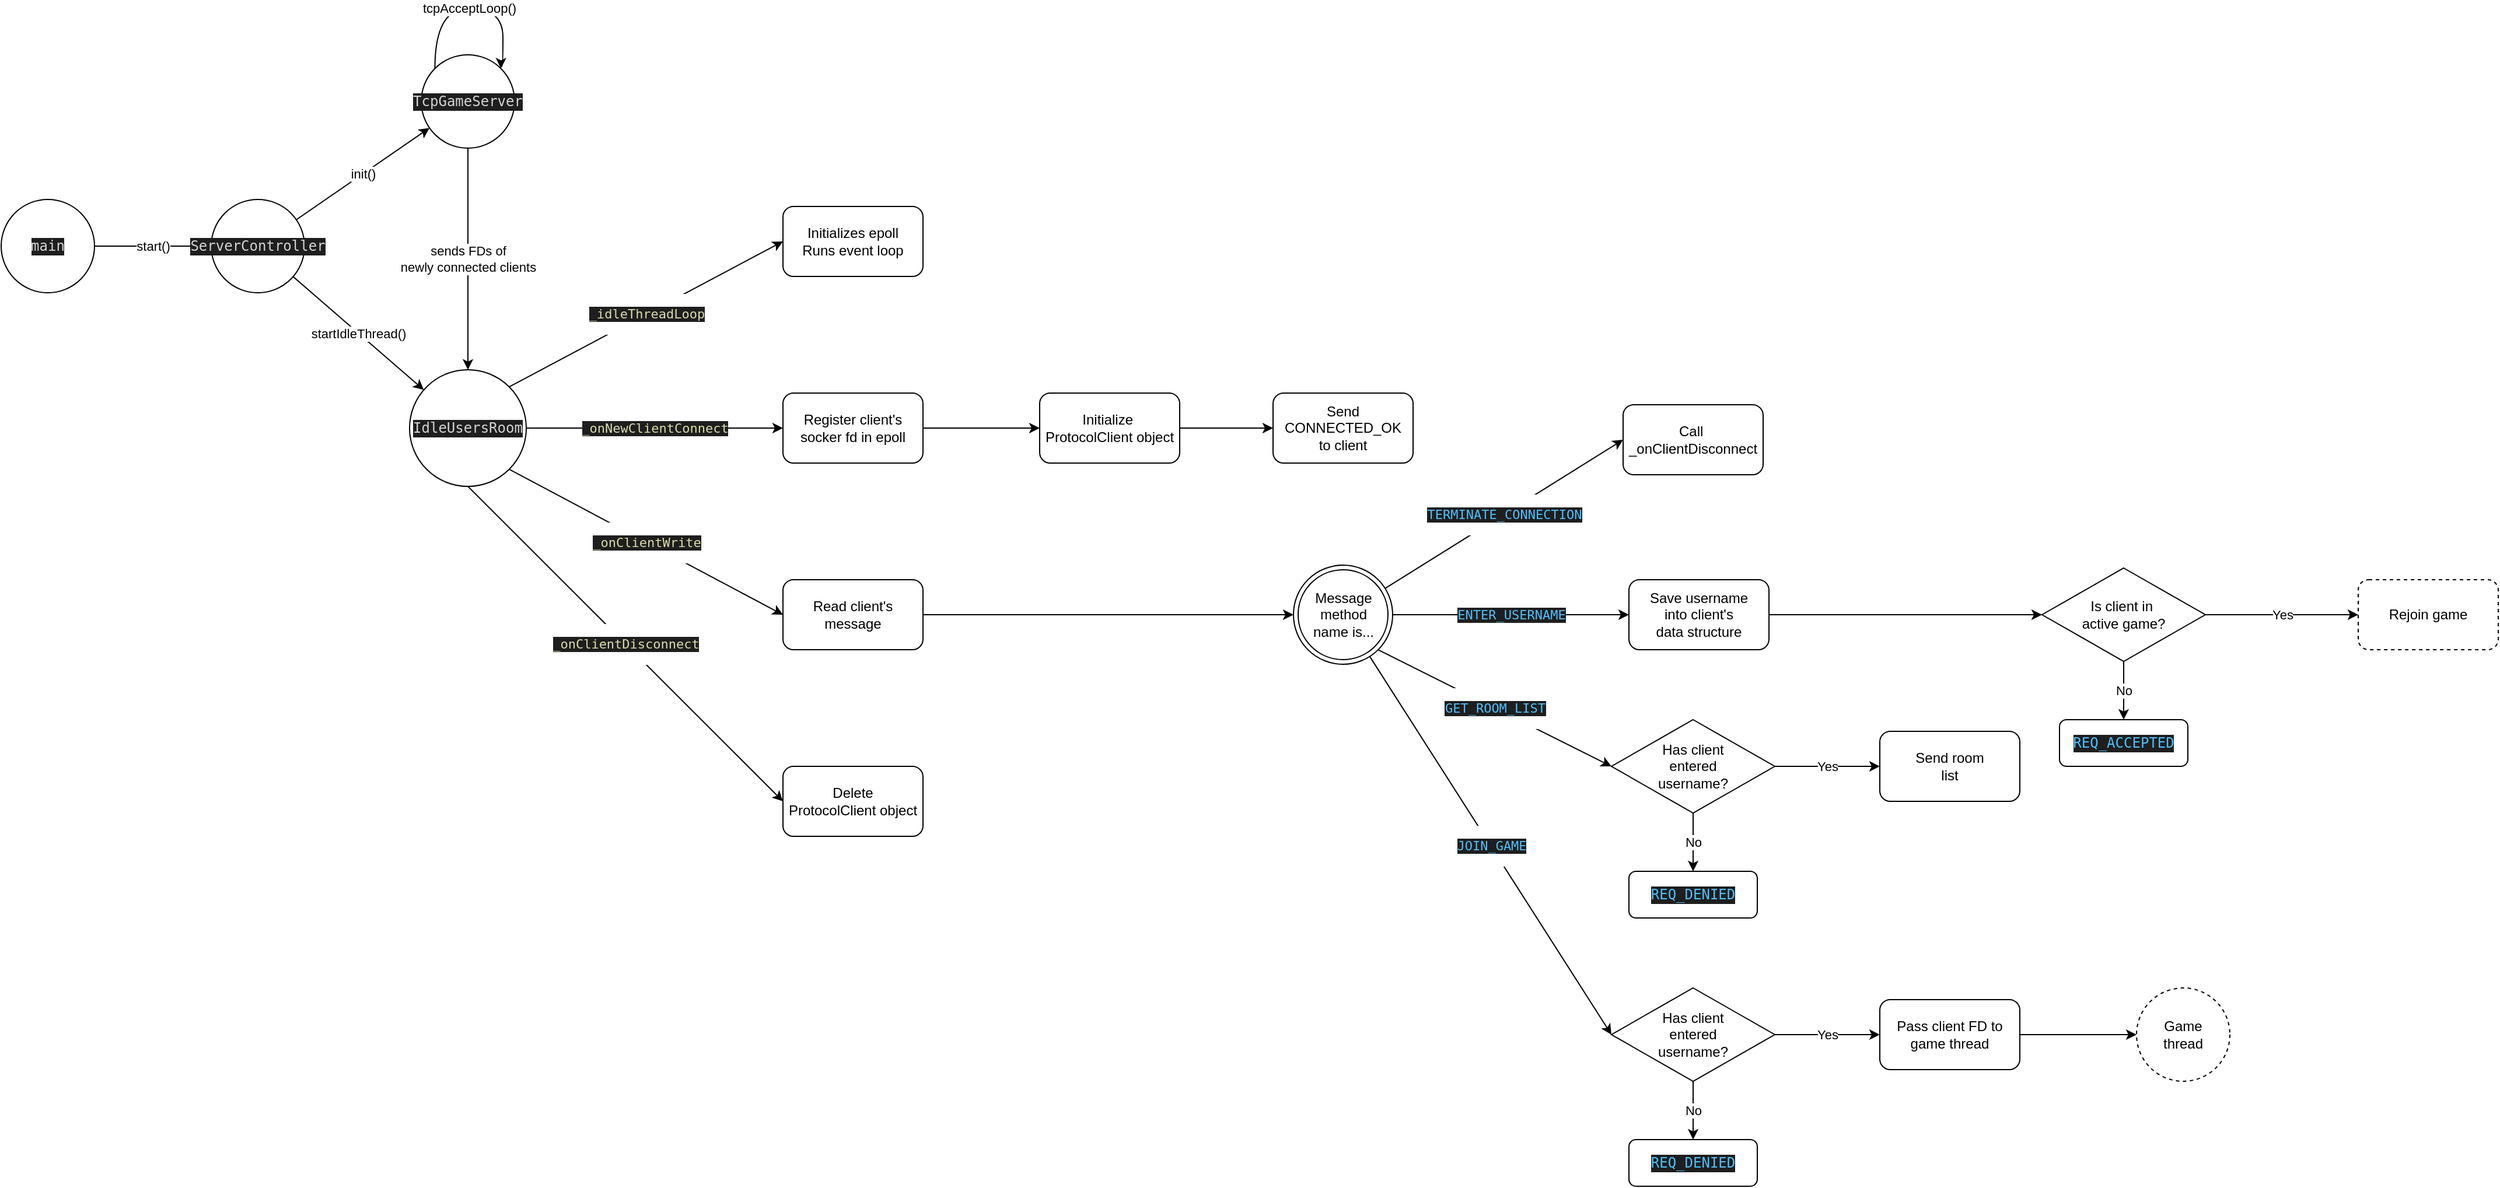<mxfile version="22.1.2" type="device" pages="2">
  <diagram name="Stránka-1" id="AX3X97nkJAmhzNTTR66E">
    <mxGraphModel dx="1421" dy="855" grid="1" gridSize="10" guides="1" tooltips="1" connect="1" arrows="1" fold="1" page="1" pageScale="1" pageWidth="1169" pageHeight="827" math="0" shadow="0">
      <root>
        <mxCell id="0" />
        <mxCell id="1" parent="0" />
        <mxCell id="cRxK8toMLHe_qEw1AbKh-6" value="start()" style="edgeStyle=orthogonalEdgeStyle;rounded=0;orthogonalLoop=1;jettySize=auto;html=1;" parent="1" source="cRxK8toMLHe_qEw1AbKh-2" target="cRxK8toMLHe_qEw1AbKh-5" edge="1">
          <mxGeometry relative="1" as="geometry" />
        </mxCell>
        <mxCell id="cRxK8toMLHe_qEw1AbKh-2" value="&lt;div style=&quot;background-color:#1e1e1e;color:#d4d4d4&quot;&gt;&lt;pre style=&quot;font-family:&#39;JetBrains Mono&#39;,monospace;font-size:9,8pt;&quot;&gt;main&lt;/pre&gt;&lt;/div&gt;" style="ellipse;whiteSpace=wrap;html=1;aspect=fixed;" parent="1" vertex="1">
          <mxGeometry x="30" y="204" width="80" height="80" as="geometry" />
        </mxCell>
        <mxCell id="cRxK8toMLHe_qEw1AbKh-9" value="startIdleThread()" style="rounded=0;orthogonalLoop=1;jettySize=auto;html=1;" parent="1" source="cRxK8toMLHe_qEw1AbKh-5" target="cRxK8toMLHe_qEw1AbKh-8" edge="1">
          <mxGeometry relative="1" as="geometry" />
        </mxCell>
        <mxCell id="cRxK8toMLHe_qEw1AbKh-11" value="init()" style="rounded=0;orthogonalLoop=1;jettySize=auto;html=1;" parent="1" source="cRxK8toMLHe_qEw1AbKh-5" target="cRxK8toMLHe_qEw1AbKh-10" edge="1">
          <mxGeometry relative="1" as="geometry" />
        </mxCell>
        <mxCell id="cRxK8toMLHe_qEw1AbKh-5" value="&lt;div style=&quot;background-color:#1e1e1e;color:#d4d4d4&quot;&gt;&lt;pre style=&quot;font-family:&#39;JetBrains Mono&#39;,monospace;font-size:9,8pt;&quot;&gt;ServerController&lt;/pre&gt;&lt;/div&gt;" style="ellipse;whiteSpace=wrap;html=1;aspect=fixed;" parent="1" vertex="1">
          <mxGeometry x="210" y="204" width="80" height="80" as="geometry" />
        </mxCell>
        <mxCell id="cRxK8toMLHe_qEw1AbKh-20" value="&lt;div style=&quot;background-color:#1e1e1e;color:#d4d4d4&quot;&gt;&lt;pre style=&quot;font-family:&#39;JetBrains Mono&#39;,monospace;font-size:9,8pt;&quot;&gt;&lt;span style=&quot;color:#dcdcaa;&quot;&gt;_idleThreadLoop&lt;/span&gt;&lt;/pre&gt;&lt;/div&gt;" style="rounded=0;orthogonalLoop=1;jettySize=auto;html=1;exitX=1;exitY=0;exitDx=0;exitDy=0;entryX=0;entryY=0.5;entryDx=0;entryDy=0;" parent="1" source="cRxK8toMLHe_qEw1AbKh-8" target="cRxK8toMLHe_qEw1AbKh-22" edge="1">
          <mxGeometry relative="1" as="geometry">
            <mxPoint x="600" y="240" as="targetPoint" />
          </mxGeometry>
        </mxCell>
        <mxCell id="cRxK8toMLHe_qEw1AbKh-23" value="&lt;div style=&quot;background-color:#1e1e1e;color:#d4d4d4&quot;&gt;&lt;pre style=&quot;font-family:&#39;JetBrains Mono&#39;,monospace;font-size:9,8pt;&quot;&gt;&lt;span style=&quot;color:#dcdcaa;&quot;&gt;_onNewClientConnect&lt;/span&gt;&lt;/pre&gt;&lt;/div&gt;" style="edgeStyle=orthogonalEdgeStyle;rounded=0;orthogonalLoop=1;jettySize=auto;html=1;entryX=0;entryY=0.5;entryDx=0;entryDy=0;" parent="1" source="cRxK8toMLHe_qEw1AbKh-8" target="cRxK8toMLHe_qEw1AbKh-27" edge="1">
          <mxGeometry relative="1" as="geometry">
            <mxPoint x="680" y="400" as="targetPoint" />
          </mxGeometry>
        </mxCell>
        <mxCell id="cRxK8toMLHe_qEw1AbKh-29" value="&lt;div style=&quot;background-color:#1e1e1e;color:#d4d4d4&quot;&gt;&lt;pre style=&quot;font-family:&#39;JetBrains Mono&#39;,monospace;font-size:9,8pt;&quot;&gt;&lt;span style=&quot;color:#dbdbaa;&quot;&gt;_onClientWrite&lt;/span&gt;&lt;/pre&gt;&lt;/div&gt;" style="rounded=0;orthogonalLoop=1;jettySize=auto;html=1;exitX=1;exitY=1;exitDx=0;exitDy=0;entryX=0;entryY=0.5;entryDx=0;entryDy=0;" parent="1" source="cRxK8toMLHe_qEw1AbKh-8" target="cRxK8toMLHe_qEw1AbKh-32" edge="1">
          <mxGeometry relative="1" as="geometry">
            <mxPoint x="630" y="530" as="targetPoint" />
          </mxGeometry>
        </mxCell>
        <mxCell id="cRxK8toMLHe_qEw1AbKh-8" value="&lt;div style=&quot;background-color:#1e1e1e;color:#d4d4d4&quot;&gt;&lt;pre style=&quot;font-family:&#39;JetBrains Mono&#39;,monospace;font-size:9,8pt;&quot;&gt;IdleUsersRoom&lt;/pre&gt;&lt;/div&gt;" style="ellipse;whiteSpace=wrap;html=1;aspect=fixed;" parent="1" vertex="1">
          <mxGeometry x="380" y="350" width="100" height="100" as="geometry" />
        </mxCell>
        <mxCell id="cRxK8toMLHe_qEw1AbKh-12" value="sends FDs of &lt;br&gt;newly connected clients" style="edgeStyle=orthogonalEdgeStyle;rounded=0;orthogonalLoop=1;jettySize=auto;html=1;" parent="1" source="cRxK8toMLHe_qEw1AbKh-10" target="cRxK8toMLHe_qEw1AbKh-8" edge="1">
          <mxGeometry relative="1" as="geometry" />
        </mxCell>
        <mxCell id="cRxK8toMLHe_qEw1AbKh-10" value="&lt;div style=&quot;background-color:#1e1e1e;color:#d4d4d4&quot;&gt;&lt;pre style=&quot;font-family:&#39;JetBrains Mono&#39;,monospace;font-size:9,8pt;&quot;&gt;TcpGameServer&lt;/pre&gt;&lt;/div&gt;" style="ellipse;whiteSpace=wrap;html=1;aspect=fixed;" parent="1" vertex="1">
          <mxGeometry x="390" y="80" width="80" height="80" as="geometry" />
        </mxCell>
        <mxCell id="cRxK8toMLHe_qEw1AbKh-18" value="tcpAcceptLoop()" style="orthogonalLoop=1;jettySize=auto;html=1;exitX=0;exitY=0;exitDx=0;exitDy=0;entryX=1;entryY=0;entryDx=0;entryDy=0;edgeStyle=orthogonalEdgeStyle;curved=1;" parent="1" source="cRxK8toMLHe_qEw1AbKh-10" target="cRxK8toMLHe_qEw1AbKh-10" edge="1">
          <mxGeometry relative="1" as="geometry">
            <Array as="points">
              <mxPoint x="402" y="40" />
              <mxPoint x="460" y="40" />
              <mxPoint x="460" y="90" />
              <mxPoint x="458" y="90" />
            </Array>
          </mxGeometry>
        </mxCell>
        <mxCell id="cRxK8toMLHe_qEw1AbKh-22" value="Initializes epoll&lt;br&gt;Runs event loop" style="rounded=1;whiteSpace=wrap;html=1;container=1;" parent="1" vertex="1">
          <mxGeometry x="700" y="210" width="120" height="60" as="geometry" />
        </mxCell>
        <mxCell id="cRxK8toMLHe_qEw1AbKh-36" value="" style="edgeStyle=orthogonalEdgeStyle;rounded=0;orthogonalLoop=1;jettySize=auto;html=1;" parent="1" source="cRxK8toMLHe_qEw1AbKh-26" target="cRxK8toMLHe_qEw1AbKh-35" edge="1">
          <mxGeometry relative="1" as="geometry" />
        </mxCell>
        <mxCell id="cRxK8toMLHe_qEw1AbKh-26" value="Initialize&amp;nbsp;&lt;br&gt;ProtocolClient object" style="rounded=1;whiteSpace=wrap;html=1;" parent="1" vertex="1">
          <mxGeometry x="920" y="370" width="120" height="60" as="geometry" />
        </mxCell>
        <mxCell id="cRxK8toMLHe_qEw1AbKh-28" style="edgeStyle=orthogonalEdgeStyle;rounded=0;orthogonalLoop=1;jettySize=auto;html=1;entryX=0;entryY=0.5;entryDx=0;entryDy=0;" parent="1" source="cRxK8toMLHe_qEw1AbKh-27" target="cRxK8toMLHe_qEw1AbKh-26" edge="1">
          <mxGeometry relative="1" as="geometry" />
        </mxCell>
        <mxCell id="cRxK8toMLHe_qEw1AbKh-27" value="Register client&#39;s&lt;br&gt;socker fd in epoll" style="rounded=1;whiteSpace=wrap;html=1;" parent="1" vertex="1">
          <mxGeometry x="700" y="370" width="120" height="60" as="geometry" />
        </mxCell>
        <mxCell id="cRxK8toMLHe_qEw1AbKh-33" style="edgeStyle=orthogonalEdgeStyle;rounded=0;orthogonalLoop=1;jettySize=auto;html=1;entryX=0;entryY=0.5;entryDx=0;entryDy=0;" parent="1" source="cRxK8toMLHe_qEw1AbKh-32" target="cRxK8toMLHe_qEw1AbKh-34" edge="1">
          <mxGeometry relative="1" as="geometry">
            <mxPoint x="920.0" y="560" as="targetPoint" />
          </mxGeometry>
        </mxCell>
        <mxCell id="cRxK8toMLHe_qEw1AbKh-32" value="Read client&#39;s message" style="rounded=1;whiteSpace=wrap;html=1;" parent="1" vertex="1">
          <mxGeometry x="700" y="530" width="120" height="60" as="geometry" />
        </mxCell>
        <mxCell id="cRxK8toMLHe_qEw1AbKh-41" value="&lt;div style=&quot;background-color:#1e1e1e;color:#d4d4d4&quot;&gt;&lt;pre style=&quot;font-family:&#39;JetBrains Mono&#39;,monospace;font-size:9,8pt;&quot;&gt;&lt;span style=&quot;color:#4fc1ff;&quot;&gt;TERMINATE_CONNECTION&lt;/span&gt;&lt;/pre&gt;&lt;/div&gt;" style="rounded=0;orthogonalLoop=1;jettySize=auto;html=1;entryX=0;entryY=0.5;entryDx=0;entryDy=0;" parent="1" source="cRxK8toMLHe_qEw1AbKh-34" target="cRxK8toMLHe_qEw1AbKh-42" edge="1">
          <mxGeometry relative="1" as="geometry">
            <mxPoint x="1520" y="560" as="targetPoint" />
          </mxGeometry>
        </mxCell>
        <mxCell id="cRxK8toMLHe_qEw1AbKh-43" value="&lt;div style=&quot;background-color:#1e1e1e;color:#d4d4d4&quot;&gt;&lt;pre style=&quot;font-family:&#39;JetBrains Mono&#39;,monospace;font-size:9,8pt;&quot;&gt;&lt;span style=&quot;color:#4fc1ff;&quot;&gt;ENTER_USERNAME&lt;/span&gt;&lt;/pre&gt;&lt;/div&gt;" style="edgeStyle=orthogonalEdgeStyle;rounded=0;orthogonalLoop=1;jettySize=auto;html=1;entryX=0;entryY=0.5;entryDx=0;entryDy=0;" parent="1" source="cRxK8toMLHe_qEw1AbKh-34" target="cRxK8toMLHe_qEw1AbKh-44" edge="1">
          <mxGeometry relative="1" as="geometry">
            <mxPoint x="1430" y="560" as="targetPoint" />
          </mxGeometry>
        </mxCell>
        <mxCell id="cRxK8toMLHe_qEw1AbKh-56" value="&lt;div style=&quot;background-color:#1e1e1e;color:#d4d4d4&quot;&gt;&lt;pre style=&quot;font-family:&#39;JetBrains Mono&#39;,monospace;font-size:9,8pt;&quot;&gt;&lt;span style=&quot;color:#4fc1ff;&quot;&gt;JOIN_GAME&lt;/span&gt;&lt;/pre&gt;&lt;/div&gt;" style="rounded=0;orthogonalLoop=1;jettySize=auto;html=1;entryX=0;entryY=0.5;entryDx=0;entryDy=0;" parent="1" source="cRxK8toMLHe_qEw1AbKh-34" target="cRxK8toMLHe_qEw1AbKh-59" edge="1">
          <mxGeometry relative="1" as="geometry">
            <mxPoint x="1300" y="860" as="targetPoint" />
          </mxGeometry>
        </mxCell>
        <mxCell id="cRxK8toMLHe_qEw1AbKh-34" value="Message&lt;br&gt;method&lt;br&gt;name is..." style="ellipse;shape=doubleEllipse;html=1;dashed=0;whiteSpace=wrap;aspect=fixed;" parent="1" vertex="1">
          <mxGeometry x="1137.5" y="517.5" width="85" height="85" as="geometry" />
        </mxCell>
        <mxCell id="cRxK8toMLHe_qEw1AbKh-35" value="Send CONNECTED_OK&lt;br&gt;to client" style="rounded=1;whiteSpace=wrap;html=1;" parent="1" vertex="1">
          <mxGeometry x="1120" y="370" width="120" height="60" as="geometry" />
        </mxCell>
        <mxCell id="cRxK8toMLHe_qEw1AbKh-39" value="&lt;div style=&quot;background-color:#1e1e1e;color:#d4d4d4&quot;&gt;&lt;pre style=&quot;font-family:&#39;JetBrains Mono&#39;,monospace;font-size:14,3pt;&quot;&gt;&lt;span style=&quot;color:#dcdcaa;&quot;&gt;_onClientDisconnect&lt;/span&gt;&lt;/pre&gt;&lt;/div&gt;" style="rounded=0;orthogonalLoop=1;jettySize=auto;html=1;exitX=0.5;exitY=1;exitDx=0;exitDy=0;entryX=0;entryY=0.5;entryDx=0;entryDy=0;" parent="1" source="cRxK8toMLHe_qEw1AbKh-8" target="cRxK8toMLHe_qEw1AbKh-40" edge="1">
          <mxGeometry x="-0.0" relative="1" as="geometry">
            <mxPoint x="660" y="740" as="targetPoint" />
            <mxPoint x="400" y="530" as="sourcePoint" />
            <mxPoint as="offset" />
          </mxGeometry>
        </mxCell>
        <mxCell id="cRxK8toMLHe_qEw1AbKh-40" value="Delete&lt;br&gt;ProtocolClient object" style="rounded=1;whiteSpace=wrap;html=1;" parent="1" vertex="1">
          <mxGeometry x="700" y="690" width="120" height="60" as="geometry" />
        </mxCell>
        <mxCell id="cRxK8toMLHe_qEw1AbKh-42" value="Call&amp;nbsp;&lt;br&gt;_onClientDisconnect" style="rounded=1;whiteSpace=wrap;html=1;" parent="1" vertex="1">
          <mxGeometry x="1420" y="380" width="120" height="60" as="geometry" />
        </mxCell>
        <mxCell id="ALvWdpfqkTMhX2sJv-Bu-17" style="edgeStyle=orthogonalEdgeStyle;rounded=0;orthogonalLoop=1;jettySize=auto;html=1;entryX=0;entryY=0.5;entryDx=0;entryDy=0;" parent="1" source="cRxK8toMLHe_qEw1AbKh-44" target="cRxK8toMLHe_qEw1AbKh-68" edge="1">
          <mxGeometry relative="1" as="geometry" />
        </mxCell>
        <mxCell id="cRxK8toMLHe_qEw1AbKh-44" value="Save username&lt;br&gt;into client&#39;s&lt;br&gt;data structure" style="rounded=1;whiteSpace=wrap;html=1;" parent="1" vertex="1">
          <mxGeometry x="1425" y="530" width="120" height="60" as="geometry" />
        </mxCell>
        <mxCell id="cRxK8toMLHe_qEw1AbKh-46" value="&lt;div style=&quot;background-color:#1e1e1e;color:#d4d4d4&quot;&gt;&lt;pre style=&quot;font-family:&#39;JetBrains Mono&#39;,monospace;font-size:9,8pt;&quot;&gt;&lt;span style=&quot;color:#4fc1ff;&quot;&gt;GET_ROOM_LIST&lt;/span&gt;&lt;/pre&gt;&lt;/div&gt;" style="rounded=0;orthogonalLoop=1;jettySize=auto;html=1;entryX=0;entryY=0.5;entryDx=0;entryDy=0;exitX=1;exitY=1;exitDx=0;exitDy=0;" parent="1" source="cRxK8toMLHe_qEw1AbKh-34" target="cRxK8toMLHe_qEw1AbKh-48" edge="1">
          <mxGeometry relative="1" as="geometry">
            <mxPoint x="1416.95" y="660" as="targetPoint" />
            <mxPoint x="1220.002" y="617.552" as="sourcePoint" />
          </mxGeometry>
        </mxCell>
        <mxCell id="cRxK8toMLHe_qEw1AbKh-53" value="No" style="edgeStyle=orthogonalEdgeStyle;rounded=0;orthogonalLoop=1;jettySize=auto;html=1;entryX=0.5;entryY=0;entryDx=0;entryDy=0;" parent="1" source="cRxK8toMLHe_qEw1AbKh-48" target="cRxK8toMLHe_qEw1AbKh-51" edge="1">
          <mxGeometry relative="1" as="geometry" />
        </mxCell>
        <mxCell id="cRxK8toMLHe_qEw1AbKh-54" value="Yes" style="edgeStyle=orthogonalEdgeStyle;rounded=0;orthogonalLoop=1;jettySize=auto;html=1;entryX=0;entryY=0.5;entryDx=0;entryDy=0;" parent="1" source="cRxK8toMLHe_qEw1AbKh-48" target="ALvWdpfqkTMhX2sJv-Bu-18" edge="1">
          <mxGeometry relative="1" as="geometry">
            <mxPoint x="1630" y="690" as="targetPoint" />
          </mxGeometry>
        </mxCell>
        <mxCell id="cRxK8toMLHe_qEw1AbKh-48" value="Has client&lt;br&gt;entered&lt;br&gt;username?" style="rhombus;whiteSpace=wrap;html=1;" parent="1" vertex="1">
          <mxGeometry x="1410" y="650" width="140" height="80" as="geometry" />
        </mxCell>
        <mxCell id="cRxK8toMLHe_qEw1AbKh-51" value="&lt;div style=&quot;background-color:#1e1e1e;color:#d4d4d4&quot;&gt;&lt;pre style=&quot;font-family:&#39;JetBrains Mono&#39;,monospace;font-size:9,8pt;&quot;&gt;&lt;span style=&quot;color:#4fc1ff;&quot;&gt;REQ_DENIED&lt;/span&gt;&lt;/pre&gt;&lt;/div&gt;" style="rounded=1;whiteSpace=wrap;html=1;" parent="1" vertex="1">
          <mxGeometry x="1425" y="780" width="110" height="40" as="geometry" />
        </mxCell>
        <mxCell id="cRxK8toMLHe_qEw1AbKh-57" value="No" style="edgeStyle=orthogonalEdgeStyle;rounded=0;orthogonalLoop=1;jettySize=auto;html=1;entryX=0.5;entryY=0;entryDx=0;entryDy=0;" parent="1" source="cRxK8toMLHe_qEw1AbKh-59" target="cRxK8toMLHe_qEw1AbKh-60" edge="1">
          <mxGeometry relative="1" as="geometry" />
        </mxCell>
        <mxCell id="cRxK8toMLHe_qEw1AbKh-58" value="Yes" style="edgeStyle=orthogonalEdgeStyle;rounded=0;orthogonalLoop=1;jettySize=auto;html=1;" parent="1" source="cRxK8toMLHe_qEw1AbKh-59" target="cRxK8toMLHe_qEw1AbKh-62" edge="1">
          <mxGeometry relative="1" as="geometry">
            <mxPoint x="1640" y="920" as="targetPoint" />
          </mxGeometry>
        </mxCell>
        <mxCell id="cRxK8toMLHe_qEw1AbKh-59" value="Has client&lt;br&gt;entered&lt;br&gt;username?" style="rhombus;whiteSpace=wrap;html=1;" parent="1" vertex="1">
          <mxGeometry x="1410" y="880" width="140" height="80" as="geometry" />
        </mxCell>
        <mxCell id="cRxK8toMLHe_qEw1AbKh-60" value="&lt;div style=&quot;background-color:#1e1e1e;color:#d4d4d4&quot;&gt;&lt;pre style=&quot;font-family:&#39;JetBrains Mono&#39;,monospace;font-size:9,8pt;&quot;&gt;&lt;span style=&quot;color:#4fc1ff;&quot;&gt;REQ_DENIED&lt;/span&gt;&lt;/pre&gt;&lt;/div&gt;" style="rounded=1;whiteSpace=wrap;html=1;" parent="1" vertex="1">
          <mxGeometry x="1425" y="1010" width="110" height="40" as="geometry" />
        </mxCell>
        <mxCell id="cRxK8toMLHe_qEw1AbKh-64" style="edgeStyle=orthogonalEdgeStyle;rounded=0;orthogonalLoop=1;jettySize=auto;html=1;" parent="1" source="cRxK8toMLHe_qEw1AbKh-62" target="cRxK8toMLHe_qEw1AbKh-65" edge="1">
          <mxGeometry relative="1" as="geometry">
            <mxPoint x="1860" y="920" as="targetPoint" />
          </mxGeometry>
        </mxCell>
        <mxCell id="cRxK8toMLHe_qEw1AbKh-62" value="Pass client FD to game thread" style="rounded=1;whiteSpace=wrap;html=1;" parent="1" vertex="1">
          <mxGeometry x="1640" y="890" width="120" height="60" as="geometry" />
        </mxCell>
        <mxCell id="cRxK8toMLHe_qEw1AbKh-65" value="Game&#xa;thread" style="ellipse;whiteSpace=wrap;html=1;aspect=fixed;dashed=1;" parent="1" vertex="1">
          <mxGeometry x="1860" y="880" width="80" height="80" as="geometry" />
        </mxCell>
        <mxCell id="cRxK8toMLHe_qEw1AbKh-67" value="&lt;div style=&quot;background-color:#1e1e1e;color:#d4d4d4&quot;&gt;&lt;pre style=&quot;font-family:&#39;JetBrains Mono&#39;,monospace;font-size:9,8pt;&quot;&gt;&lt;span style=&quot;color:#4fc1ff;&quot;&gt;REQ_ACCEPTED&lt;/span&gt;&lt;/pre&gt;&lt;/div&gt;" style="rounded=1;whiteSpace=wrap;html=1;" parent="1" vertex="1">
          <mxGeometry x="1794" y="650" width="110" height="40" as="geometry" />
        </mxCell>
        <mxCell id="cRxK8toMLHe_qEw1AbKh-69" value="No" style="edgeStyle=orthogonalEdgeStyle;rounded=0;orthogonalLoop=1;jettySize=auto;html=1;" parent="1" source="cRxK8toMLHe_qEw1AbKh-68" target="cRxK8toMLHe_qEw1AbKh-67" edge="1">
          <mxGeometry relative="1" as="geometry">
            <mxPoint x="1850" y="647.5" as="targetPoint" />
          </mxGeometry>
        </mxCell>
        <mxCell id="cRxK8toMLHe_qEw1AbKh-70" value="Yes" style="edgeStyle=orthogonalEdgeStyle;rounded=0;orthogonalLoop=1;jettySize=auto;html=1;exitX=1;exitY=0.5;exitDx=0;exitDy=0;" parent="1" source="cRxK8toMLHe_qEw1AbKh-68" target="cRxK8toMLHe_qEw1AbKh-71" edge="1">
          <mxGeometry relative="1" as="geometry">
            <mxPoint x="2020" y="690" as="targetPoint" />
          </mxGeometry>
        </mxCell>
        <mxCell id="cRxK8toMLHe_qEw1AbKh-68" value="Is client in&amp;nbsp;&lt;br&gt;active game?" style="rhombus;whiteSpace=wrap;html=1;" parent="1" vertex="1">
          <mxGeometry x="1779" y="520" width="140" height="80" as="geometry" />
        </mxCell>
        <mxCell id="cRxK8toMLHe_qEw1AbKh-71" value="Rejoin game" style="rounded=1;whiteSpace=wrap;html=1;dashed=1;" parent="1" vertex="1">
          <mxGeometry x="2050" y="530" width="120" height="60" as="geometry" />
        </mxCell>
        <mxCell id="ALvWdpfqkTMhX2sJv-Bu-18" value="Send room&lt;br&gt;list" style="rounded=1;whiteSpace=wrap;html=1;" parent="1" vertex="1">
          <mxGeometry x="1640" y="660" width="120" height="60" as="geometry" />
        </mxCell>
      </root>
    </mxGraphModel>
  </diagram>
  <diagram id="QOFwzaUq-HHGWRnof427" name="Stránka-2">
    <mxGraphModel dx="252" dy="855" grid="1" gridSize="10" guides="1" tooltips="1" connect="1" arrows="1" fold="1" page="1" pageScale="1" pageWidth="1169" pageHeight="827" math="0" shadow="0">
      <root>
        <mxCell id="0" />
        <mxCell id="1" parent="0" />
        <mxCell id="WLeVoxnrtzolRJxCZYOb-5" value="Yes" style="edgeStyle=orthogonalEdgeStyle;rounded=0;orthogonalLoop=1;jettySize=auto;html=1;" parent="1" source="WLeVoxnrtzolRJxCZYOb-1" target="WLeVoxnrtzolRJxCZYOb-4" edge="1">
          <mxGeometry relative="1" as="geometry" />
        </mxCell>
        <mxCell id="E9Et4S-qVWzmOFbhHCj1-3" value="No" style="rounded=0;orthogonalLoop=1;jettySize=auto;html=1;entryX=0.5;entryY=1;entryDx=0;entryDy=0;" parent="1" source="WLeVoxnrtzolRJxCZYOb-1" target="E9Et4S-qVWzmOFbhHCj1-1" edge="1">
          <mxGeometry relative="1" as="geometry" />
        </mxCell>
        <mxCell id="WLeVoxnrtzolRJxCZYOb-1" value="Does user have&lt;br&gt;username?" style="rhombus;whiteSpace=wrap;html=1;" parent="1" vertex="1">
          <mxGeometry x="1430" y="374" width="140" height="80" as="geometry" />
        </mxCell>
        <mxCell id="WLeVoxnrtzolRJxCZYOb-3" style="edgeStyle=orthogonalEdgeStyle;rounded=0;orthogonalLoop=1;jettySize=auto;html=1;entryX=0;entryY=0.5;entryDx=0;entryDy=0;" parent="1" source="WLeVoxnrtzolRJxCZYOb-2" target="WLeVoxnrtzolRJxCZYOb-1" edge="1">
          <mxGeometry relative="1" as="geometry" />
        </mxCell>
        <mxCell id="WLeVoxnrtzolRJxCZYOb-2" value="Join a game" style="rounded=0;whiteSpace=wrap;html=1;" parent="1" vertex="1">
          <mxGeometry x="1190" y="384" width="120" height="60" as="geometry" />
        </mxCell>
        <mxCell id="WLeVoxnrtzolRJxCZYOb-7" value="Yes" style="edgeStyle=orthogonalEdgeStyle;rounded=0;orthogonalLoop=1;jettySize=auto;html=1;" parent="1" source="WLeVoxnrtzolRJxCZYOb-4" target="WLeVoxnrtzolRJxCZYOb-6" edge="1">
          <mxGeometry relative="1" as="geometry" />
        </mxCell>
        <mxCell id="E9Et4S-qVWzmOFbhHCj1-2" value="No" style="edgeStyle=orthogonalEdgeStyle;rounded=0;orthogonalLoop=1;jettySize=auto;html=1;entryX=0.5;entryY=1;entryDx=0;entryDy=0;" parent="1" source="WLeVoxnrtzolRJxCZYOb-4" target="E9Et4S-qVWzmOFbhHCj1-1" edge="1">
          <mxGeometry relative="1" as="geometry" />
        </mxCell>
        <mxCell id="WLeVoxnrtzolRJxCZYOb-4" value="Is gameId&lt;br&gt;valid?" style="rhombus;whiteSpace=wrap;html=1;" parent="1" vertex="1">
          <mxGeometry x="1650" y="374" width="140" height="80" as="geometry" />
        </mxCell>
        <mxCell id="E9Et4S-qVWzmOFbhHCj1-4" value="No" style="rounded=0;orthogonalLoop=1;jettySize=auto;html=1;entryX=0.5;entryY=1;entryDx=0;entryDy=0;" parent="1" source="WLeVoxnrtzolRJxCZYOb-6" target="E9Et4S-qVWzmOFbhHCj1-1" edge="1">
          <mxGeometry relative="1" as="geometry" />
        </mxCell>
        <mxCell id="lj5s4Rzn0SGyBrZy0WQ--2" value="Yes" style="edgeStyle=orthogonalEdgeStyle;rounded=0;orthogonalLoop=1;jettySize=auto;html=1;entryX=0;entryY=0.5;entryDx=0;entryDy=0;" parent="1" source="WLeVoxnrtzolRJxCZYOb-6" target="lj5s4Rzn0SGyBrZy0WQ--7" edge="1">
          <mxGeometry relative="1" as="geometry">
            <mxPoint x="2080" y="414" as="targetPoint" />
          </mxGeometry>
        </mxCell>
        <mxCell id="WLeVoxnrtzolRJxCZYOb-6" value="Is game idle?" style="rhombus;whiteSpace=wrap;html=1;" parent="1" vertex="1">
          <mxGeometry x="1870" y="374" width="140" height="80" as="geometry" />
        </mxCell>
        <mxCell id="E9Et4S-qVWzmOFbhHCj1-1" value="&lt;div style=&quot;background-color:#1e1e1e;color:#d4d4d4&quot;&gt;&lt;pre style=&quot;font-family:&#39;JetBrains Mono&#39;,monospace;font-size:9,8pt;&quot;&gt;&lt;span style=&quot;color:#4fc1ff;&quot;&gt;REQ_DENIED&lt;/span&gt;&lt;/pre&gt;&lt;/div&gt;" style="rounded=1;whiteSpace=wrap;html=1;" parent="1" vertex="1">
          <mxGeometry x="1665" y="200" width="110" height="40" as="geometry" />
        </mxCell>
        <mxCell id="lj5s4Rzn0SGyBrZy0WQ--4" value="" style="edgeStyle=orthogonalEdgeStyle;rounded=0;orthogonalLoop=1;jettySize=auto;html=1;" parent="1" source="lj5s4Rzn0SGyBrZy0WQ--1" target="lj5s4Rzn0SGyBrZy0WQ--3" edge="1">
          <mxGeometry relative="1" as="geometry" />
        </mxCell>
        <mxCell id="lj5s4Rzn0SGyBrZy0WQ--1" value="Create a new&lt;br&gt;game thread" style="whiteSpace=wrap;html=1;" parent="1" vertex="1">
          <mxGeometry x="2500" y="224" width="120" height="60" as="geometry" />
        </mxCell>
        <mxCell id="lj5s4Rzn0SGyBrZy0WQ--6" value="" style="edgeStyle=orthogonalEdgeStyle;rounded=0;orthogonalLoop=1;jettySize=auto;html=1;entryX=0;entryY=0.5;entryDx=0;entryDy=0;" parent="1" source="lj5s4Rzn0SGyBrZy0WQ--3" target="lj5s4Rzn0SGyBrZy0WQ--17" edge="1">
          <mxGeometry relative="1" as="geometry">
            <mxPoint x="2920" y="254" as="targetPoint" />
          </mxGeometry>
        </mxCell>
        <mxCell id="lj5s4Rzn0SGyBrZy0WQ--3" value="Register output queue with idle room epoll" style="whiteSpace=wrap;html=1;" parent="1" vertex="1">
          <mxGeometry x="2700" y="224" width="120" height="60" as="geometry" />
        </mxCell>
        <mxCell id="lj5s4Rzn0SGyBrZy0WQ--11" value="" style="edgeStyle=orthogonalEdgeStyle;rounded=0;orthogonalLoop=1;jettySize=auto;html=1;" parent="1" source="lj5s4Rzn0SGyBrZy0WQ--7" target="lj5s4Rzn0SGyBrZy0WQ--10" edge="1">
          <mxGeometry relative="1" as="geometry" />
        </mxCell>
        <mxCell id="lj5s4Rzn0SGyBrZy0WQ--7" value="...." style="whiteSpace=wrap;html=1;" parent="1" vertex="1">
          <mxGeometry x="2100" y="384" width="120" height="60" as="geometry" />
        </mxCell>
        <mxCell id="lj5s4Rzn0SGyBrZy0WQ--13" value="Yes" style="edgeStyle=orthogonalEdgeStyle;rounded=0;orthogonalLoop=1;jettySize=auto;html=1;" parent="1" source="lj5s4Rzn0SGyBrZy0WQ--10" target="lj5s4Rzn0SGyBrZy0WQ--12" edge="1">
          <mxGeometry relative="1" as="geometry" />
        </mxCell>
        <mxCell id="lj5s4Rzn0SGyBrZy0WQ--15" value="No" style="edgeStyle=orthogonalEdgeStyle;rounded=0;orthogonalLoop=1;jettySize=auto;html=1;entryX=0;entryY=0.5;entryDx=0;entryDy=0;" parent="1" source="lj5s4Rzn0SGyBrZy0WQ--10" target="lj5s4Rzn0SGyBrZy0WQ--23" edge="1">
          <mxGeometry relative="1" as="geometry">
            <mxPoint x="2500" y="414" as="targetPoint" />
          </mxGeometry>
        </mxCell>
        <mxCell id="lj5s4Rzn0SGyBrZy0WQ--10" value="Are there 2 players?" style="rhombus;whiteSpace=wrap;html=1;" parent="1" vertex="1">
          <mxGeometry x="2310" y="374" width="110" height="80" as="geometry" />
        </mxCell>
        <mxCell id="lj5s4Rzn0SGyBrZy0WQ--14" style="edgeStyle=orthogonalEdgeStyle;rounded=0;orthogonalLoop=1;jettySize=auto;html=1;entryX=0;entryY=0.5;entryDx=0;entryDy=0;" parent="1" source="lj5s4Rzn0SGyBrZy0WQ--12" target="lj5s4Rzn0SGyBrZy0WQ--1" edge="1">
          <mxGeometry relative="1" as="geometry" />
        </mxCell>
        <mxCell id="lj5s4Rzn0SGyBrZy0WQ--12" value="Change GameRoom state to Running" style="whiteSpace=wrap;html=1;" parent="1" vertex="1">
          <mxGeometry x="2305" y="224" width="120" height="60" as="geometry" />
        </mxCell>
        <mxCell id="lj5s4Rzn0SGyBrZy0WQ--19" value="" style="edgeStyle=orthogonalEdgeStyle;rounded=0;orthogonalLoop=1;jettySize=auto;html=1;" parent="1" source="lj5s4Rzn0SGyBrZy0WQ--17" target="lj5s4Rzn0SGyBrZy0WQ--18" edge="1">
          <mxGeometry relative="1" as="geometry" />
        </mxCell>
        <mxCell id="lj5s4Rzn0SGyBrZy0WQ--17" value="Register input&lt;br&gt;queue with game room epoll" style="whiteSpace=wrap;html=1;" parent="1" vertex="1">
          <mxGeometry x="2923" y="224" width="120" height="60" as="geometry" />
        </mxCell>
        <mxCell id="lj5s4Rzn0SGyBrZy0WQ--21" value="" style="edgeStyle=orthogonalEdgeStyle;rounded=0;orthogonalLoop=1;jettySize=auto;html=1;" parent="1" source="lj5s4Rzn0SGyBrZy0WQ--18" target="lj5s4Rzn0SGyBrZy0WQ--20" edge="1">
          <mxGeometry relative="1" as="geometry" />
        </mxCell>
        <mxCell id="lj5s4Rzn0SGyBrZy0WQ--18" value="Pass ProtocolClient&lt;br&gt;objects to game thread" style="whiteSpace=wrap;html=1;" parent="1" vertex="1">
          <mxGeometry x="3123" y="224" width="120" height="60" as="geometry" />
        </mxCell>
        <mxCell id="lj5s4Rzn0SGyBrZy0WQ--20" value="Game thread should be running" style="ellipse;whiteSpace=wrap;html=1;" parent="1" vertex="1">
          <mxGeometry x="3343" y="214" width="80" height="80" as="geometry" />
        </mxCell>
        <mxCell id="lj5s4Rzn0SGyBrZy0WQ--22" value="Do nothing.&lt;br&gt;A map with unique keys is used to store the information that this client is waiting to join a certain game room." style="whiteSpace=wrap;html=1;" parent="1" vertex="1">
          <mxGeometry x="2690" y="384" width="210" height="60" as="geometry" />
        </mxCell>
        <mxCell id="lj5s4Rzn0SGyBrZy0WQ--26" style="edgeStyle=orthogonalEdgeStyle;rounded=0;orthogonalLoop=1;jettySize=auto;html=1;entryX=0;entryY=0.5;entryDx=0;entryDy=0;" parent="1" source="lj5s4Rzn0SGyBrZy0WQ--23" target="lj5s4Rzn0SGyBrZy0WQ--22" edge="1">
          <mxGeometry relative="1" as="geometry" />
        </mxCell>
        <mxCell id="lj5s4Rzn0SGyBrZy0WQ--23" value="&lt;div style=&quot;background-color:#1e1e1e;color:#d4d4d4&quot;&gt;&lt;pre style=&quot;font-family:&#39;JetBrains Mono&#39;,monospace;font-size:9,8pt;&quot;&gt;&lt;span style=&quot;color:#4fc1ff;&quot;&gt;GAME_IS_IDLE&lt;/span&gt;&lt;/pre&gt;&lt;/div&gt;" style="rounded=1;whiteSpace=wrap;html=1;" parent="1" vertex="1">
          <mxGeometry x="2505" y="394" width="110" height="40" as="geometry" />
        </mxCell>
      </root>
    </mxGraphModel>
  </diagram>
</mxfile>
